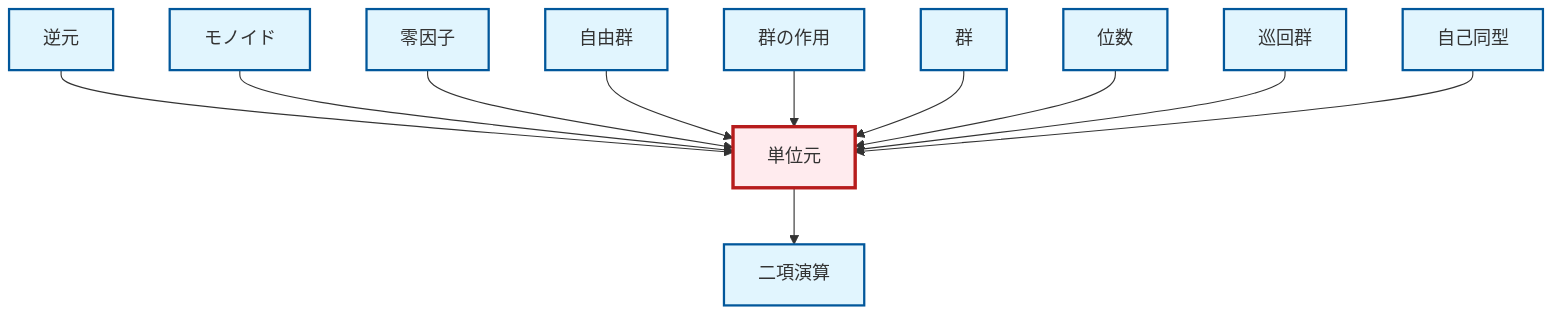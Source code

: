 graph TD
    classDef definition fill:#e1f5fe,stroke:#01579b,stroke-width:2px
    classDef theorem fill:#f3e5f5,stroke:#4a148c,stroke-width:2px
    classDef axiom fill:#fff3e0,stroke:#e65100,stroke-width:2px
    classDef example fill:#e8f5e9,stroke:#1b5e20,stroke-width:2px
    classDef current fill:#ffebee,stroke:#b71c1c,stroke-width:3px
    def-order["位数"]:::definition
    def-monoid["モノイド"]:::definition
    def-group["群"]:::definition
    def-inverse-element["逆元"]:::definition
    def-free-group["自由群"]:::definition
    def-identity-element["単位元"]:::definition
    def-zero-divisor["零因子"]:::definition
    def-binary-operation["二項演算"]:::definition
    def-cyclic-group["巡回群"]:::definition
    def-group-action["群の作用"]:::definition
    def-automorphism["自己同型"]:::definition
    def-inverse-element --> def-identity-element
    def-monoid --> def-identity-element
    def-zero-divisor --> def-identity-element
    def-free-group --> def-identity-element
    def-identity-element --> def-binary-operation
    def-group-action --> def-identity-element
    def-group --> def-identity-element
    def-order --> def-identity-element
    def-cyclic-group --> def-identity-element
    def-automorphism --> def-identity-element
    class def-identity-element current